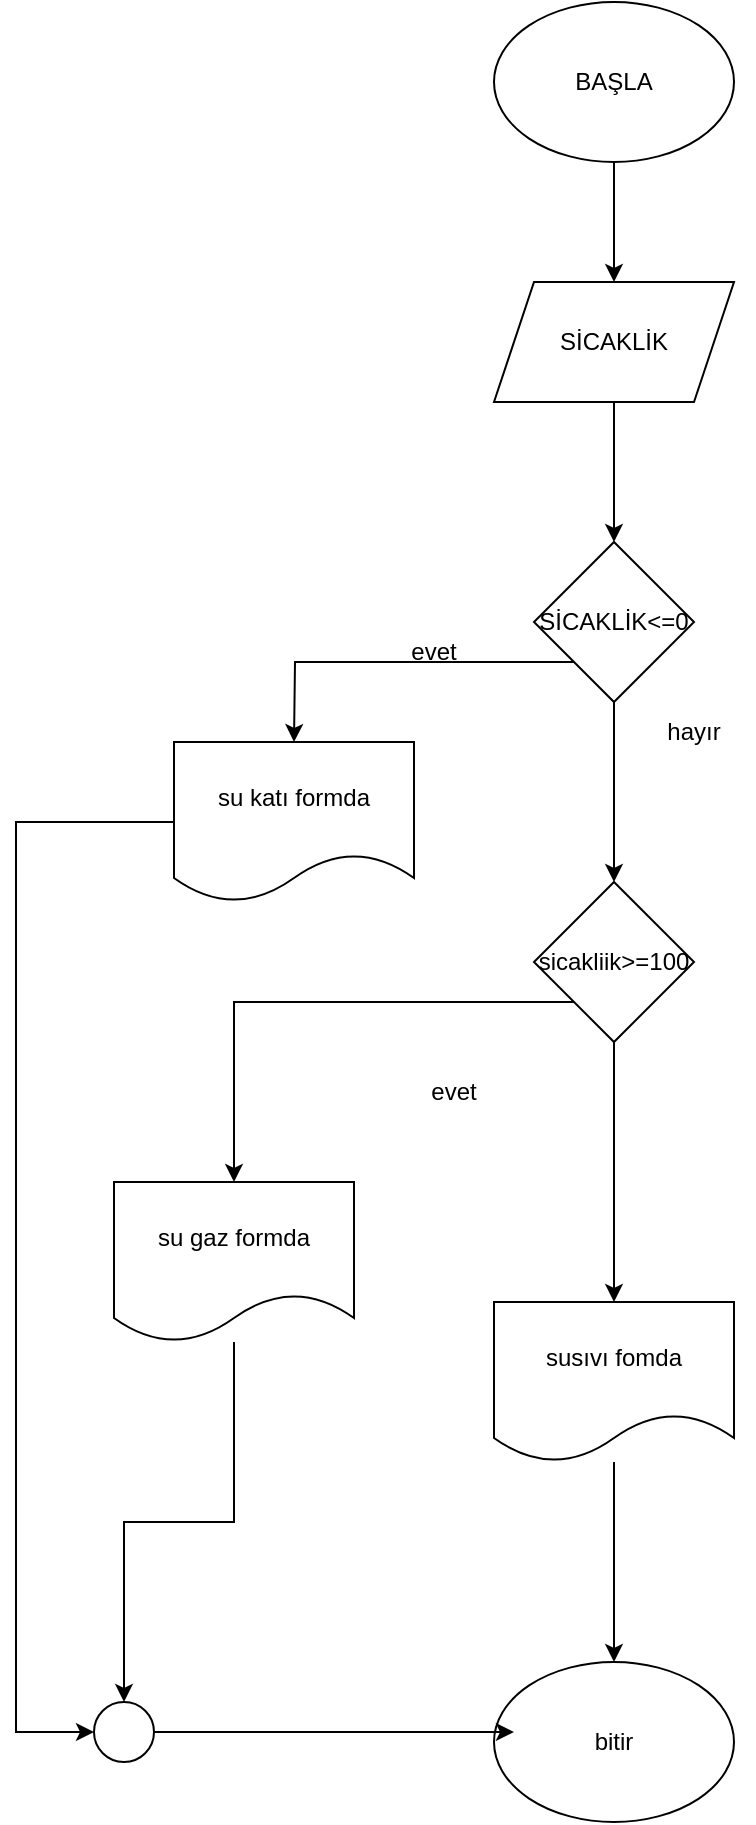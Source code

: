 <mxfile version="24.8.3">
  <diagram id="C5RBs43oDa-KdzZeNtuy" name="Page-1">
    <mxGraphModel dx="792" dy="416" grid="1" gridSize="10" guides="1" tooltips="1" connect="1" arrows="1" fold="1" page="1" pageScale="1" pageWidth="827" pageHeight="1169" math="0" shadow="0">
      <root>
        <mxCell id="WIyWlLk6GJQsqaUBKTNV-0" />
        <mxCell id="WIyWlLk6GJQsqaUBKTNV-1" parent="WIyWlLk6GJQsqaUBKTNV-0" />
        <mxCell id="m9EqYZZ05aUki77S61iX-3" value="" style="edgeStyle=orthogonalEdgeStyle;rounded=0;orthogonalLoop=1;jettySize=auto;html=1;" edge="1" parent="WIyWlLk6GJQsqaUBKTNV-1" source="m9EqYZZ05aUki77S61iX-1" target="m9EqYZZ05aUki77S61iX-2">
          <mxGeometry relative="1" as="geometry" />
        </mxCell>
        <mxCell id="m9EqYZZ05aUki77S61iX-1" value="BAŞLA" style="ellipse;whiteSpace=wrap;html=1;" vertex="1" parent="WIyWlLk6GJQsqaUBKTNV-1">
          <mxGeometry x="330" y="350" width="120" height="80" as="geometry" />
        </mxCell>
        <mxCell id="m9EqYZZ05aUki77S61iX-5" value="" style="edgeStyle=orthogonalEdgeStyle;rounded=0;orthogonalLoop=1;jettySize=auto;html=1;" edge="1" parent="WIyWlLk6GJQsqaUBKTNV-1" source="m9EqYZZ05aUki77S61iX-2" target="m9EqYZZ05aUki77S61iX-4">
          <mxGeometry relative="1" as="geometry" />
        </mxCell>
        <mxCell id="m9EqYZZ05aUki77S61iX-2" value="SİCAKLİK" style="shape=parallelogram;perimeter=parallelogramPerimeter;whiteSpace=wrap;html=1;fixedSize=1;" vertex="1" parent="WIyWlLk6GJQsqaUBKTNV-1">
          <mxGeometry x="330" y="490" width="120" height="60" as="geometry" />
        </mxCell>
        <mxCell id="m9EqYZZ05aUki77S61iX-7" value="" style="edgeStyle=orthogonalEdgeStyle;rounded=0;orthogonalLoop=1;jettySize=auto;html=1;" edge="1" parent="WIyWlLk6GJQsqaUBKTNV-1" source="m9EqYZZ05aUki77S61iX-4" target="m9EqYZZ05aUki77S61iX-6">
          <mxGeometry relative="1" as="geometry" />
        </mxCell>
        <mxCell id="m9EqYZZ05aUki77S61iX-8" style="edgeStyle=orthogonalEdgeStyle;rounded=0;orthogonalLoop=1;jettySize=auto;html=1;exitX=0;exitY=1;exitDx=0;exitDy=0;" edge="1" parent="WIyWlLk6GJQsqaUBKTNV-1" source="m9EqYZZ05aUki77S61iX-4">
          <mxGeometry relative="1" as="geometry">
            <mxPoint x="230" y="720" as="targetPoint" />
          </mxGeometry>
        </mxCell>
        <mxCell id="m9EqYZZ05aUki77S61iX-4" value="SİCAKLİK&amp;lt;=0" style="rhombus;whiteSpace=wrap;html=1;" vertex="1" parent="WIyWlLk6GJQsqaUBKTNV-1">
          <mxGeometry x="350" y="620" width="80" height="80" as="geometry" />
        </mxCell>
        <mxCell id="m9EqYZZ05aUki77S61iX-17" style="edgeStyle=orthogonalEdgeStyle;rounded=0;orthogonalLoop=1;jettySize=auto;html=1;exitX=0.5;exitY=1;exitDx=0;exitDy=0;entryX=0.5;entryY=0;entryDx=0;entryDy=0;" edge="1" parent="WIyWlLk6GJQsqaUBKTNV-1" source="m9EqYZZ05aUki77S61iX-6" target="m9EqYZZ05aUki77S61iX-16">
          <mxGeometry relative="1" as="geometry" />
        </mxCell>
        <mxCell id="m9EqYZZ05aUki77S61iX-18" style="edgeStyle=orthogonalEdgeStyle;rounded=0;orthogonalLoop=1;jettySize=auto;html=1;exitX=0;exitY=1;exitDx=0;exitDy=0;entryX=0.5;entryY=0;entryDx=0;entryDy=0;" edge="1" parent="WIyWlLk6GJQsqaUBKTNV-1" source="m9EqYZZ05aUki77S61iX-6" target="m9EqYZZ05aUki77S61iX-14">
          <mxGeometry relative="1" as="geometry" />
        </mxCell>
        <mxCell id="m9EqYZZ05aUki77S61iX-6" value="sicakliik&amp;gt;=100" style="rhombus;whiteSpace=wrap;html=1;" vertex="1" parent="WIyWlLk6GJQsqaUBKTNV-1">
          <mxGeometry x="350" y="790" width="80" height="80" as="geometry" />
        </mxCell>
        <mxCell id="m9EqYZZ05aUki77S61iX-20" style="edgeStyle=orthogonalEdgeStyle;rounded=0;orthogonalLoop=1;jettySize=auto;html=1;exitX=0;exitY=0.5;exitDx=0;exitDy=0;entryX=0;entryY=0.5;entryDx=0;entryDy=0;" edge="1" parent="WIyWlLk6GJQsqaUBKTNV-1" source="m9EqYZZ05aUki77S61iX-9" target="m9EqYZZ05aUki77S61iX-19">
          <mxGeometry relative="1" as="geometry">
            <mxPoint x="90" y="1225.333" as="targetPoint" />
            <Array as="points">
              <mxPoint x="91" y="760" />
              <mxPoint x="91" y="1215" />
            </Array>
          </mxGeometry>
        </mxCell>
        <mxCell id="m9EqYZZ05aUki77S61iX-9" value="su katı formda" style="shape=document;whiteSpace=wrap;html=1;boundedLbl=1;" vertex="1" parent="WIyWlLk6GJQsqaUBKTNV-1">
          <mxGeometry x="170" y="720" width="120" height="80" as="geometry" />
        </mxCell>
        <mxCell id="m9EqYZZ05aUki77S61iX-10" value="evet" style="text;html=1;align=center;verticalAlign=middle;whiteSpace=wrap;rounded=0;" vertex="1" parent="WIyWlLk6GJQsqaUBKTNV-1">
          <mxGeometry x="270" y="660" width="60" height="30" as="geometry" />
        </mxCell>
        <mxCell id="m9EqYZZ05aUki77S61iX-11" value="hayır" style="text;html=1;align=center;verticalAlign=middle;whiteSpace=wrap;rounded=0;" vertex="1" parent="WIyWlLk6GJQsqaUBKTNV-1">
          <mxGeometry x="400" y="700" width="60" height="30" as="geometry" />
        </mxCell>
        <mxCell id="m9EqYZZ05aUki77S61iX-23" style="edgeStyle=orthogonalEdgeStyle;rounded=0;orthogonalLoop=1;jettySize=auto;html=1;entryX=0.5;entryY=0;entryDx=0;entryDy=0;" edge="1" parent="WIyWlLk6GJQsqaUBKTNV-1" source="m9EqYZZ05aUki77S61iX-14" target="m9EqYZZ05aUki77S61iX-19">
          <mxGeometry relative="1" as="geometry" />
        </mxCell>
        <mxCell id="m9EqYZZ05aUki77S61iX-14" value="su gaz formda" style="shape=document;whiteSpace=wrap;html=1;boundedLbl=1;" vertex="1" parent="WIyWlLk6GJQsqaUBKTNV-1">
          <mxGeometry x="140" y="940" width="120" height="80" as="geometry" />
        </mxCell>
        <mxCell id="m9EqYZZ05aUki77S61iX-15" value="evet" style="text;html=1;align=center;verticalAlign=middle;whiteSpace=wrap;rounded=0;" vertex="1" parent="WIyWlLk6GJQsqaUBKTNV-1">
          <mxGeometry x="280" y="880" width="60" height="30" as="geometry" />
        </mxCell>
        <mxCell id="m9EqYZZ05aUki77S61iX-26" style="edgeStyle=orthogonalEdgeStyle;rounded=0;orthogonalLoop=1;jettySize=auto;html=1;" edge="1" parent="WIyWlLk6GJQsqaUBKTNV-1" source="m9EqYZZ05aUki77S61iX-16" target="m9EqYZZ05aUki77S61iX-24">
          <mxGeometry relative="1" as="geometry" />
        </mxCell>
        <mxCell id="m9EqYZZ05aUki77S61iX-16" value="susıvı fomda" style="shape=document;whiteSpace=wrap;html=1;boundedLbl=1;" vertex="1" parent="WIyWlLk6GJQsqaUBKTNV-1">
          <mxGeometry x="330" y="1000" width="120" height="80" as="geometry" />
        </mxCell>
        <mxCell id="m9EqYZZ05aUki77S61iX-19" value="" style="ellipse;whiteSpace=wrap;html=1;aspect=fixed;" vertex="1" parent="WIyWlLk6GJQsqaUBKTNV-1">
          <mxGeometry x="130" y="1200" width="30" height="30" as="geometry" />
        </mxCell>
        <mxCell id="m9EqYZZ05aUki77S61iX-24" value="bitir" style="ellipse;whiteSpace=wrap;html=1;" vertex="1" parent="WIyWlLk6GJQsqaUBKTNV-1">
          <mxGeometry x="330" y="1180" width="120" height="80" as="geometry" />
        </mxCell>
        <mxCell id="m9EqYZZ05aUki77S61iX-25" style="edgeStyle=orthogonalEdgeStyle;rounded=0;orthogonalLoop=1;jettySize=auto;html=1;entryX=0.083;entryY=0.438;entryDx=0;entryDy=0;entryPerimeter=0;" edge="1" parent="WIyWlLk6GJQsqaUBKTNV-1" source="m9EqYZZ05aUki77S61iX-19" target="m9EqYZZ05aUki77S61iX-24">
          <mxGeometry relative="1" as="geometry" />
        </mxCell>
      </root>
    </mxGraphModel>
  </diagram>
</mxfile>
